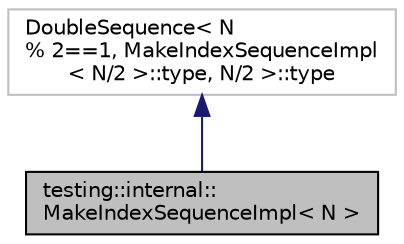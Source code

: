 digraph "testing::internal::MakeIndexSequenceImpl&lt; N &gt;"
{
  edge [fontname="Helvetica",fontsize="10",labelfontname="Helvetica",labelfontsize="10"];
  node [fontname="Helvetica",fontsize="10",shape=record];
  Node2 [label="testing::internal::\lMakeIndexSequenceImpl\< N \>",height=0.2,width=0.4,color="black", fillcolor="grey75", style="filled", fontcolor="black"];
  Node3 -> Node2 [dir="back",color="midnightblue",fontsize="10",style="solid",fontname="Helvetica"];
  Node3 [label="DoubleSequence\< N \l% 2==1, MakeIndexSequenceImpl\l\< N/2 \>::type, N/2 \>::type",height=0.2,width=0.4,color="grey75", fillcolor="white", style="filled"];
}
